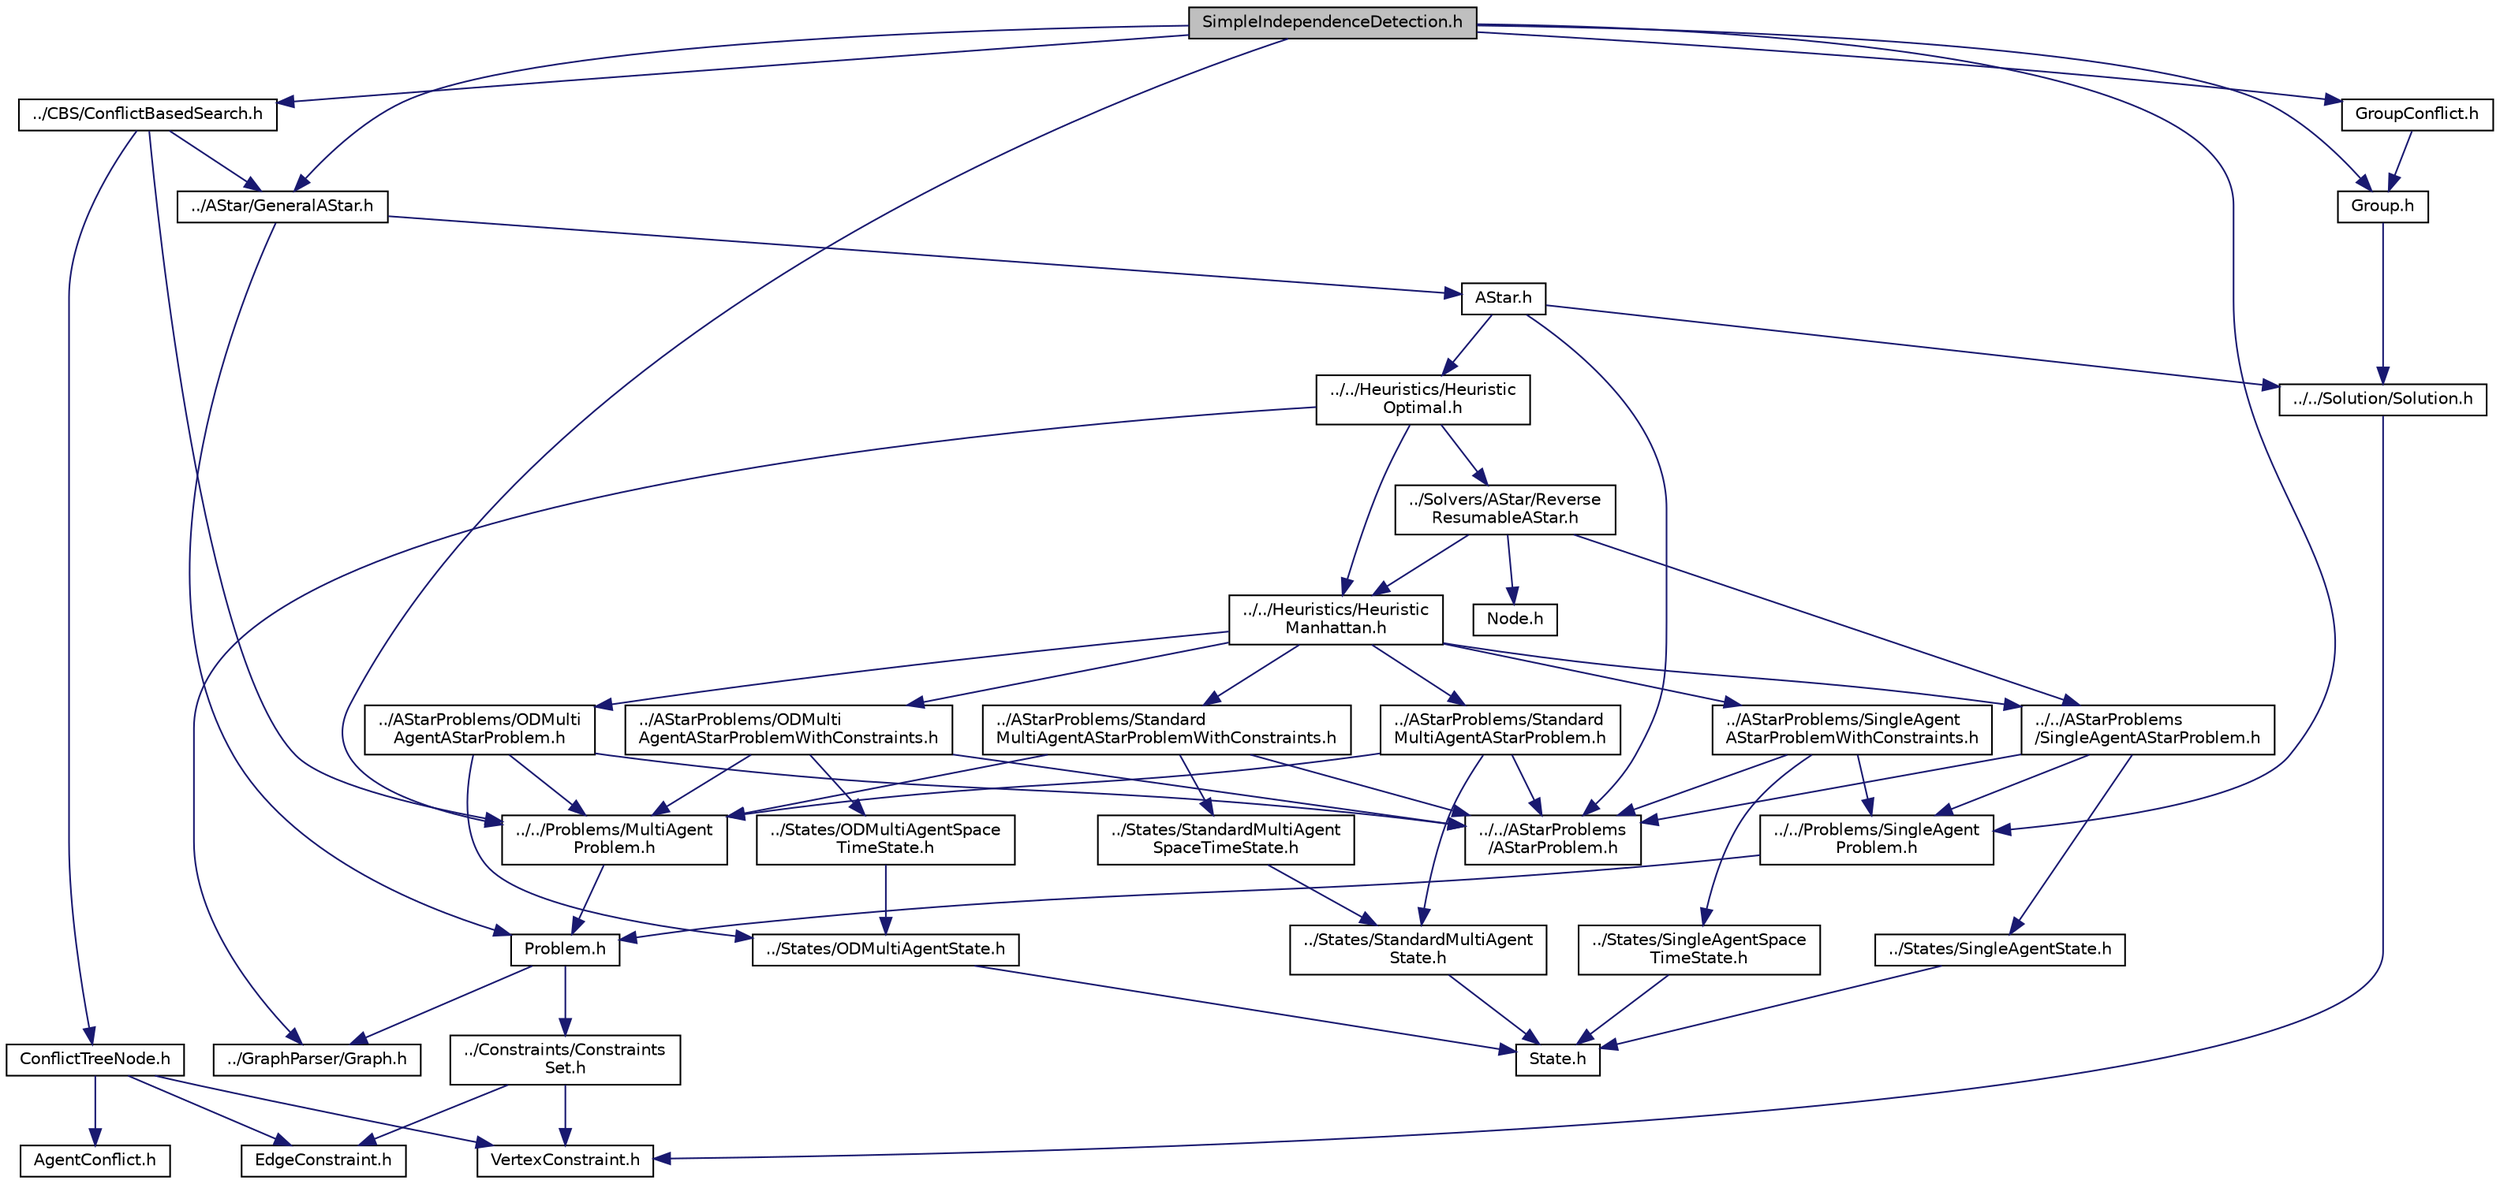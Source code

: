 digraph "SimpleIndependenceDetection.h"
{
 // INTERACTIVE_SVG=YES
 // LATEX_PDF_SIZE
  edge [fontname="Helvetica",fontsize="10",labelfontname="Helvetica",labelfontsize="10"];
  node [fontname="Helvetica",fontsize="10",shape=record];
  Node1 [label="SimpleIndependenceDetection.h",height=0.2,width=0.4,color="black", fillcolor="grey75", style="filled", fontcolor="black",tooltip=" "];
  Node1 -> Node2 [color="midnightblue",fontsize="10",style="solid",fontname="Helvetica"];
  Node2 [label="../../Problems/MultiAgent\lProblem.h",height=0.2,width=0.4,color="black", fillcolor="white", style="filled",URL="$MultiAgentProblem_8h.html",tooltip=" "];
  Node2 -> Node3 [color="midnightblue",fontsize="10",style="solid",fontname="Helvetica"];
  Node3 [label="Problem.h",height=0.2,width=0.4,color="black", fillcolor="white", style="filled",URL="$Problem_8h.html",tooltip=" "];
  Node3 -> Node4 [color="midnightblue",fontsize="10",style="solid",fontname="Helvetica"];
  Node4 [label="../Constraints/Constraints\lSet.h",height=0.2,width=0.4,color="black", fillcolor="white", style="filled",URL="$ConstraintsSet_8h.html",tooltip=" "];
  Node4 -> Node5 [color="midnightblue",fontsize="10",style="solid",fontname="Helvetica"];
  Node5 [label="EdgeConstraint.h",height=0.2,width=0.4,color="black", fillcolor="white", style="filled",URL="$EdgeConstraint_8h.html",tooltip=" "];
  Node4 -> Node6 [color="midnightblue",fontsize="10",style="solid",fontname="Helvetica"];
  Node6 [label="VertexConstraint.h",height=0.2,width=0.4,color="black", fillcolor="white", style="filled",URL="$VertexConstraint_8h.html",tooltip=" "];
  Node3 -> Node7 [color="midnightblue",fontsize="10",style="solid",fontname="Helvetica"];
  Node7 [label="../GraphParser/Graph.h",height=0.2,width=0.4,color="black", fillcolor="white", style="filled",URL="$Graph_8h.html",tooltip=" "];
  Node1 -> Node8 [color="midnightblue",fontsize="10",style="solid",fontname="Helvetica"];
  Node8 [label="../../Problems/SingleAgent\lProblem.h",height=0.2,width=0.4,color="black", fillcolor="white", style="filled",URL="$SingleAgentProblem_8h.html",tooltip=" "];
  Node8 -> Node3 [color="midnightblue",fontsize="10",style="solid",fontname="Helvetica"];
  Node1 -> Node9 [color="midnightblue",fontsize="10",style="solid",fontname="Helvetica"];
  Node9 [label="../AStar/GeneralAStar.h",height=0.2,width=0.4,color="black", fillcolor="white", style="filled",URL="$GeneralAStar_8h.html",tooltip=" "];
  Node9 -> Node10 [color="midnightblue",fontsize="10",style="solid",fontname="Helvetica"];
  Node10 [label="AStar.h",height=0.2,width=0.4,color="black", fillcolor="white", style="filled",URL="$AStar_8h.html",tooltip=" "];
  Node10 -> Node11 [color="midnightblue",fontsize="10",style="solid",fontname="Helvetica"];
  Node11 [label="../../AStarProblems\l/AStarProblem.h",height=0.2,width=0.4,color="black", fillcolor="white", style="filled",URL="$AStarProblem_8h.html",tooltip=" "];
  Node10 -> Node12 [color="midnightblue",fontsize="10",style="solid",fontname="Helvetica"];
  Node12 [label="../../Heuristics/Heuristic\lOptimal.h",height=0.2,width=0.4,color="black", fillcolor="white", style="filled",URL="$HeuristicOptimal_8h.html",tooltip=" "];
  Node12 -> Node7 [color="midnightblue",fontsize="10",style="solid",fontname="Helvetica"];
  Node12 -> Node13 [color="midnightblue",fontsize="10",style="solid",fontname="Helvetica"];
  Node13 [label="../Solvers/AStar/Reverse\lResumableAStar.h",height=0.2,width=0.4,color="black", fillcolor="white", style="filled",URL="$ReverseResumableAStar_8h.html",tooltip=" "];
  Node13 -> Node14 [color="midnightblue",fontsize="10",style="solid",fontname="Helvetica"];
  Node14 [label="../../AStarProblems\l/SingleAgentAStarProblem.h",height=0.2,width=0.4,color="black", fillcolor="white", style="filled",URL="$SingleAgentAStarProblem_8h.html",tooltip=" "];
  Node14 -> Node8 [color="midnightblue",fontsize="10",style="solid",fontname="Helvetica"];
  Node14 -> Node15 [color="midnightblue",fontsize="10",style="solid",fontname="Helvetica"];
  Node15 [label="../States/SingleAgentState.h",height=0.2,width=0.4,color="black", fillcolor="white", style="filled",URL="$SingleAgentState_8h.html",tooltip=" "];
  Node15 -> Node16 [color="midnightblue",fontsize="10",style="solid",fontname="Helvetica"];
  Node16 [label="State.h",height=0.2,width=0.4,color="black", fillcolor="white", style="filled",URL="$State_8h.html",tooltip=" "];
  Node14 -> Node11 [color="midnightblue",fontsize="10",style="solid",fontname="Helvetica"];
  Node13 -> Node17 [color="midnightblue",fontsize="10",style="solid",fontname="Helvetica"];
  Node17 [label="../../Heuristics/Heuristic\lManhattan.h",height=0.2,width=0.4,color="black", fillcolor="white", style="filled",URL="$HeuristicManhattan_8h.html",tooltip=" "];
  Node17 -> Node18 [color="midnightblue",fontsize="10",style="solid",fontname="Helvetica"];
  Node18 [label="../AStarProblems/ODMulti\lAgentAStarProblem.h",height=0.2,width=0.4,color="black", fillcolor="white", style="filled",URL="$ODMultiAgentAStarProblem_8h.html",tooltip=" "];
  Node18 -> Node2 [color="midnightblue",fontsize="10",style="solid",fontname="Helvetica"];
  Node18 -> Node19 [color="midnightblue",fontsize="10",style="solid",fontname="Helvetica"];
  Node19 [label="../States/ODMultiAgentState.h",height=0.2,width=0.4,color="black", fillcolor="white", style="filled",URL="$ODMultiAgentState_8h.html",tooltip=" "];
  Node19 -> Node16 [color="midnightblue",fontsize="10",style="solid",fontname="Helvetica"];
  Node18 -> Node11 [color="midnightblue",fontsize="10",style="solid",fontname="Helvetica"];
  Node17 -> Node20 [color="midnightblue",fontsize="10",style="solid",fontname="Helvetica"];
  Node20 [label="../AStarProblems/ODMulti\lAgentAStarProblemWithConstraints.h",height=0.2,width=0.4,color="black", fillcolor="white", style="filled",URL="$ODMultiAgentAStarProblemWithConstraints_8h.html",tooltip=" "];
  Node20 -> Node2 [color="midnightblue",fontsize="10",style="solid",fontname="Helvetica"];
  Node20 -> Node21 [color="midnightblue",fontsize="10",style="solid",fontname="Helvetica"];
  Node21 [label="../States/ODMultiAgentSpace\lTimeState.h",height=0.2,width=0.4,color="black", fillcolor="white", style="filled",URL="$ODMultiAgentSpaceTimeState_8h.html",tooltip=" "];
  Node21 -> Node19 [color="midnightblue",fontsize="10",style="solid",fontname="Helvetica"];
  Node20 -> Node11 [color="midnightblue",fontsize="10",style="solid",fontname="Helvetica"];
  Node17 -> Node14 [color="midnightblue",fontsize="10",style="solid",fontname="Helvetica"];
  Node17 -> Node22 [color="midnightblue",fontsize="10",style="solid",fontname="Helvetica"];
  Node22 [label="../AStarProblems/SingleAgent\lAStarProblemWithConstraints.h",height=0.2,width=0.4,color="black", fillcolor="white", style="filled",URL="$SingleAgentAStarProblemWithConstraints_8h.html",tooltip=" "];
  Node22 -> Node8 [color="midnightblue",fontsize="10",style="solid",fontname="Helvetica"];
  Node22 -> Node23 [color="midnightblue",fontsize="10",style="solid",fontname="Helvetica"];
  Node23 [label="../States/SingleAgentSpace\lTimeState.h",height=0.2,width=0.4,color="black", fillcolor="white", style="filled",URL="$SingleAgentSpaceTimeState_8h.html",tooltip=" "];
  Node23 -> Node16 [color="midnightblue",fontsize="10",style="solid",fontname="Helvetica"];
  Node22 -> Node11 [color="midnightblue",fontsize="10",style="solid",fontname="Helvetica"];
  Node17 -> Node24 [color="midnightblue",fontsize="10",style="solid",fontname="Helvetica"];
  Node24 [label="../AStarProblems/Standard\lMultiAgentAStarProblem.h",height=0.2,width=0.4,color="black", fillcolor="white", style="filled",URL="$StandardMultiAgentAStarProblem_8h.html",tooltip=" "];
  Node24 -> Node2 [color="midnightblue",fontsize="10",style="solid",fontname="Helvetica"];
  Node24 -> Node25 [color="midnightblue",fontsize="10",style="solid",fontname="Helvetica"];
  Node25 [label="../States/StandardMultiAgent\lState.h",height=0.2,width=0.4,color="black", fillcolor="white", style="filled",URL="$StandardMultiAgentState_8h.html",tooltip=" "];
  Node25 -> Node16 [color="midnightblue",fontsize="10",style="solid",fontname="Helvetica"];
  Node24 -> Node11 [color="midnightblue",fontsize="10",style="solid",fontname="Helvetica"];
  Node17 -> Node26 [color="midnightblue",fontsize="10",style="solid",fontname="Helvetica"];
  Node26 [label="../AStarProblems/Standard\lMultiAgentAStarProblemWithConstraints.h",height=0.2,width=0.4,color="black", fillcolor="white", style="filled",URL="$StandardMultiAgentAStarProblemWithConstraints_8h.html",tooltip=" "];
  Node26 -> Node2 [color="midnightblue",fontsize="10",style="solid",fontname="Helvetica"];
  Node26 -> Node27 [color="midnightblue",fontsize="10",style="solid",fontname="Helvetica"];
  Node27 [label="../States/StandardMultiAgent\lSpaceTimeState.h",height=0.2,width=0.4,color="black", fillcolor="white", style="filled",URL="$StandardMultiAgentSpaceTimeState_8h.html",tooltip=" "];
  Node27 -> Node25 [color="midnightblue",fontsize="10",style="solid",fontname="Helvetica"];
  Node26 -> Node11 [color="midnightblue",fontsize="10",style="solid",fontname="Helvetica"];
  Node13 -> Node28 [color="midnightblue",fontsize="10",style="solid",fontname="Helvetica"];
  Node28 [label="Node.h",height=0.2,width=0.4,color="black", fillcolor="white", style="filled",URL="$Node_8h.html",tooltip=" "];
  Node12 -> Node17 [color="midnightblue",fontsize="10",style="solid",fontname="Helvetica"];
  Node10 -> Node29 [color="midnightblue",fontsize="10",style="solid",fontname="Helvetica"];
  Node29 [label="../../Solution/Solution.h",height=0.2,width=0.4,color="black", fillcolor="white", style="filled",URL="$Solution_8h.html",tooltip=" "];
  Node29 -> Node6 [color="midnightblue",fontsize="10",style="solid",fontname="Helvetica"];
  Node9 -> Node3 [color="midnightblue",fontsize="10",style="solid",fontname="Helvetica"];
  Node1 -> Node30 [color="midnightblue",fontsize="10",style="solid",fontname="Helvetica"];
  Node30 [label="../CBS/ConflictBasedSearch.h",height=0.2,width=0.4,color="black", fillcolor="white", style="filled",URL="$ConflictBasedSearch_8h.html",tooltip=" "];
  Node30 -> Node2 [color="midnightblue",fontsize="10",style="solid",fontname="Helvetica"];
  Node30 -> Node9 [color="midnightblue",fontsize="10",style="solid",fontname="Helvetica"];
  Node30 -> Node31 [color="midnightblue",fontsize="10",style="solid",fontname="Helvetica"];
  Node31 [label="ConflictTreeNode.h",height=0.2,width=0.4,color="black", fillcolor="white", style="filled",URL="$ConflictTreeNode_8h.html",tooltip=" "];
  Node31 -> Node5 [color="midnightblue",fontsize="10",style="solid",fontname="Helvetica"];
  Node31 -> Node6 [color="midnightblue",fontsize="10",style="solid",fontname="Helvetica"];
  Node31 -> Node32 [color="midnightblue",fontsize="10",style="solid",fontname="Helvetica"];
  Node32 [label="AgentConflict.h",height=0.2,width=0.4,color="black", fillcolor="white", style="filled",URL="$AgentConflict_8h.html",tooltip=" "];
  Node1 -> Node33 [color="midnightblue",fontsize="10",style="solid",fontname="Helvetica"];
  Node33 [label="Group.h",height=0.2,width=0.4,color="black", fillcolor="white", style="filled",URL="$Group_8h.html",tooltip=" "];
  Node33 -> Node29 [color="midnightblue",fontsize="10",style="solid",fontname="Helvetica"];
  Node1 -> Node34 [color="midnightblue",fontsize="10",style="solid",fontname="Helvetica"];
  Node34 [label="GroupConflict.h",height=0.2,width=0.4,color="black", fillcolor="white", style="filled",URL="$GroupConflict_8h.html",tooltip=" "];
  Node34 -> Node33 [color="midnightblue",fontsize="10",style="solid",fontname="Helvetica"];
}
